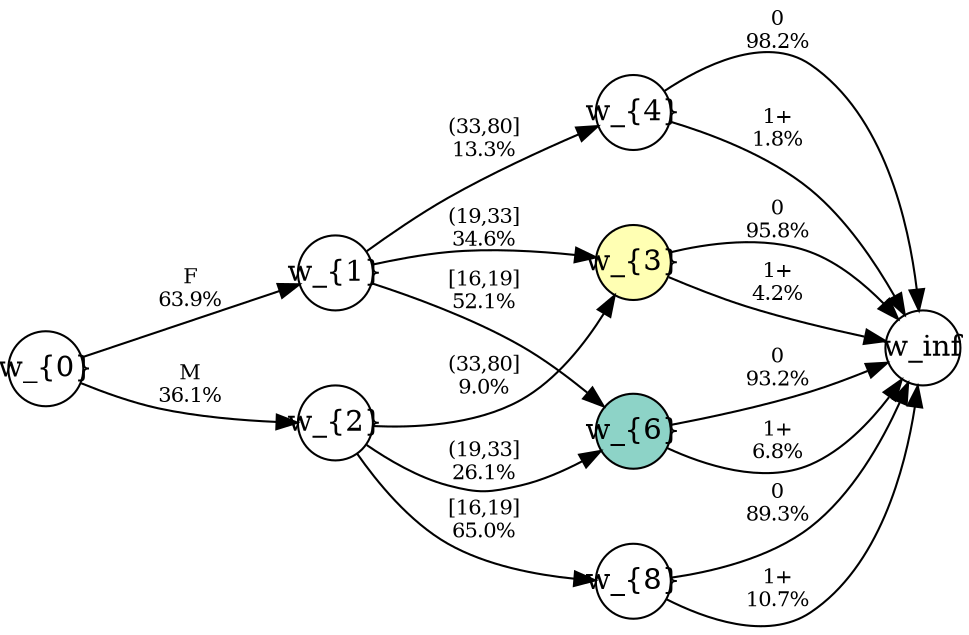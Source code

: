 digraph G {
rankdir=LR;
ranksep=1.0;
size=11.7;
"w_{0}" -> "w_{1}"  [color=black, fontsize="10.0", label="F\n63.9\%", labelfontcolor="#009933"];
"w_{0}" -> "w_{2}"  [color=black, fontsize="10.0", label="M\n36.1\%", labelfontcolor="#009933"];
"w_{1}" -> "w_{3}"  [color=black, fontsize="10.0", label="(19,33]\n34.6\%", labelfontcolor="#009933"];
"w_{1}" -> "w_{4}"  [color=black, fontsize="10.0", label="(33,80]\n13.3\%", labelfontcolor="#009933"];
"w_{1}" -> "w_{6}"  [color=black, fontsize="10.0", label="[16,19]\n52.1\%", labelfontcolor="#009933"];
"w_{2}" -> "w_{6}"  [color=black, fontsize="10.0", label="(19,33]\n26.1\%", labelfontcolor="#009933"];
"w_{2}" -> "w_{3}"  [color=black, fontsize="10.0", label="(33,80]\n9.0\%", labelfontcolor="#009933"];
"w_{2}" -> "w_{8}"  [color=black, fontsize="10.0", label="[16,19]\n65.0\%", labelfontcolor="#009933"];
"w_{3}" -> w_inf  [color=black, fontsize="10.0", label="0\n95.8\%", labelfontcolor="#009933"];
"w_{3}" -> w_inf  [color=black, fontsize="10.0", label="1+\n4.2\%", labelfontcolor="#009933"];
"w_{4}" -> w_inf  [color=black, fontsize="10.0", label="0\n98.2\%", labelfontcolor="#009933"];
"w_{4}" -> w_inf  [color=black, fontsize="10.0", label="1+\n1.8\%", labelfontcolor="#009933"];
"w_{6}" -> w_inf  [color=black, fontsize="10.0", label="0\n93.2\%", labelfontcolor="#009933"];
"w_{6}" -> w_inf  [color=black, fontsize="10.0", label="1+\n6.8\%", labelfontcolor="#009933"];
"w_{8}" -> w_inf  [color=black, fontsize="10.0", label="0\n89.3\%", labelfontcolor="#009933"];
"w_{8}" -> w_inf  [color=black, fontsize="10.0", label="1+\n10.7\%", labelfontcolor="#009933"];
"w_{0}" [fillcolor=white, fixedsize=True, label="w_{0}", shape=circle, style=filled, width=0.5];
"w_{1}" [fillcolor=white, fixedsize=True, label="w_{1}", shape=circle, style=filled, width=0.5];
"w_{2}" [fillcolor=white, fixedsize=True, label="w_{2}", shape=circle, style=filled, width=0.5];
"w_{3}" [fillcolor="#ffffb3", fixedsize=True, label="w_{3}", shape=circle, style=filled, width=0.5];
"w_{4}" [fillcolor=white, fixedsize=True, label="w_{4}", shape=circle, style=filled, width=0.5];
"w_{6}" [fillcolor="#8dd3c7", fixedsize=True, label="w_{6}", shape=circle, style=filled, width=0.5];
"w_{8}" [fillcolor=white, fixedsize=True, label="w_{8}", shape=circle, style=filled, width=0.5];
w_inf [fillcolor=white, fixedsize=True, label=w_inf, shape=circle, style=filled, width=0.5];
}
